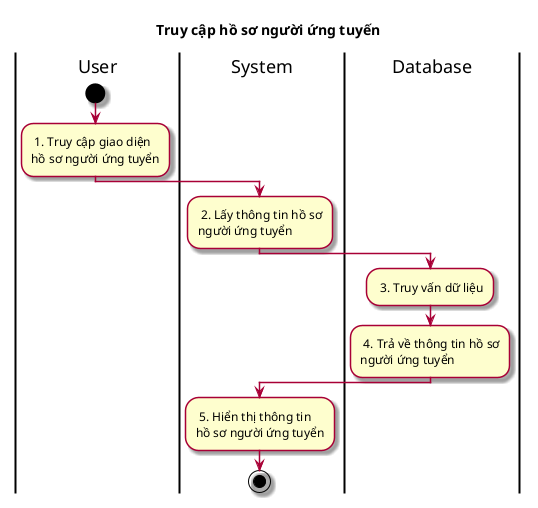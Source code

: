 @startuml ActTruyCapHoSoNguoiUngTuyen

skin rose
title Truy cập hồ sơ người ứng tuyến

|User|
start
: 1. Truy cập giao diện\nhồ sơ người ứng tuyển;
|System|
: 2. Lấy thông tin hồ sơ\nngười ứng tuyển;
|Database|
: 3. Truy vấn dữ liệu;
: 4. Trả về thông tin hồ sơ\nngười ứng tuyển;
|System|
: 5. Hiển thị thông tin\nhồ sơ người ứng tuyển;
stop

@enduml